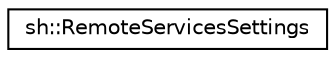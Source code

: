 digraph "Graphical Class Hierarchy"
{
 // LATEX_PDF_SIZE
  edge [fontname="Helvetica",fontsize="10",labelfontname="Helvetica",labelfontsize="10"];
  node [fontname="Helvetica",fontsize="10",shape=record];
  rankdir="LR";
  Node0 [label="sh::RemoteServicesSettings",height=0.2,width=0.4,color="black", fillcolor="white", style="filled",URL="$structsh_1_1_remote_services_settings.html",tooltip=" "];
}
